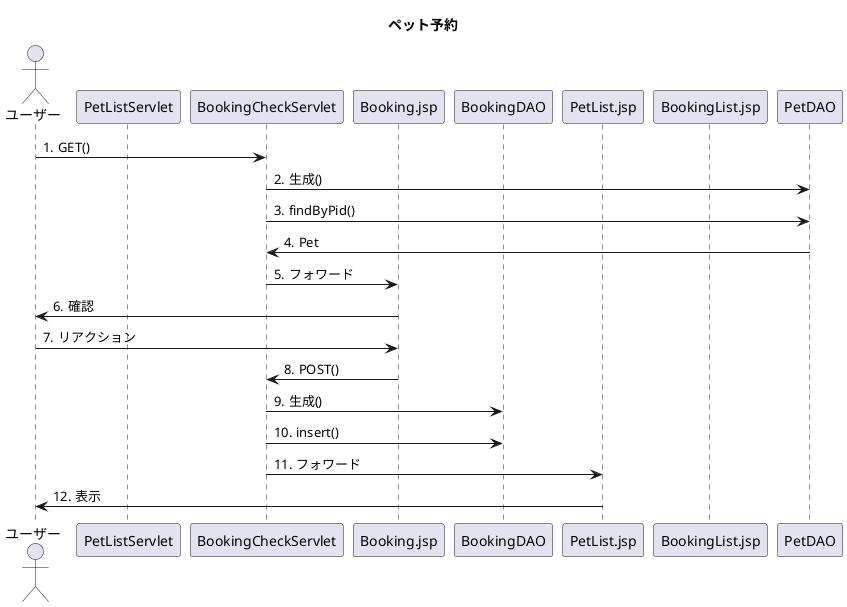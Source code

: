 @startuml
title ペット予約
actor ユーザー
participant PetListServlet
participant BookingCheckServlet
participant Booking.jsp
participant BookingDAO
participant PetList.jsp
participant BookingList.jsp
autonumber "#."


ユーザー->BookingCheckServlet : GET()
BookingCheckServlet->PetDAO : 生成()
BookingCheckServlet->PetDAO : findByPid()
PetDAO->BookingCheckServlet : Pet
BookingCheckServlet->Booking.jsp : フォワード
Booking.jsp->ユーザー : 確認
ユーザー->Booking.jsp : リアクション
Booking.jsp->BookingCheckServlet : POST()
BookingCheckServlet->BookingDAO : 生成()
BookingCheckServlet->BookingDAO : insert()
BookingCheckServlet->PetList.jsp : フォワード
PetList.jsp->ユーザー : 表示



@enduml